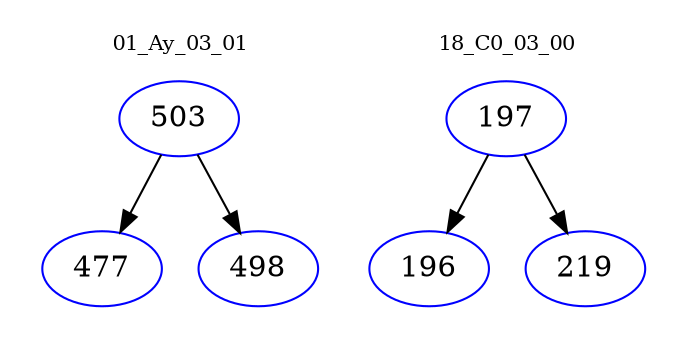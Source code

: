 digraph{
subgraph cluster_0 {
color = white
label = "01_Ay_03_01";
fontsize=10;
T0_503 [label="503", color="blue"]
T0_503 -> T0_477 [color="black"]
T0_477 [label="477", color="blue"]
T0_503 -> T0_498 [color="black"]
T0_498 [label="498", color="blue"]
}
subgraph cluster_1 {
color = white
label = "18_C0_03_00";
fontsize=10;
T1_197 [label="197", color="blue"]
T1_197 -> T1_196 [color="black"]
T1_196 [label="196", color="blue"]
T1_197 -> T1_219 [color="black"]
T1_219 [label="219", color="blue"]
}
}
